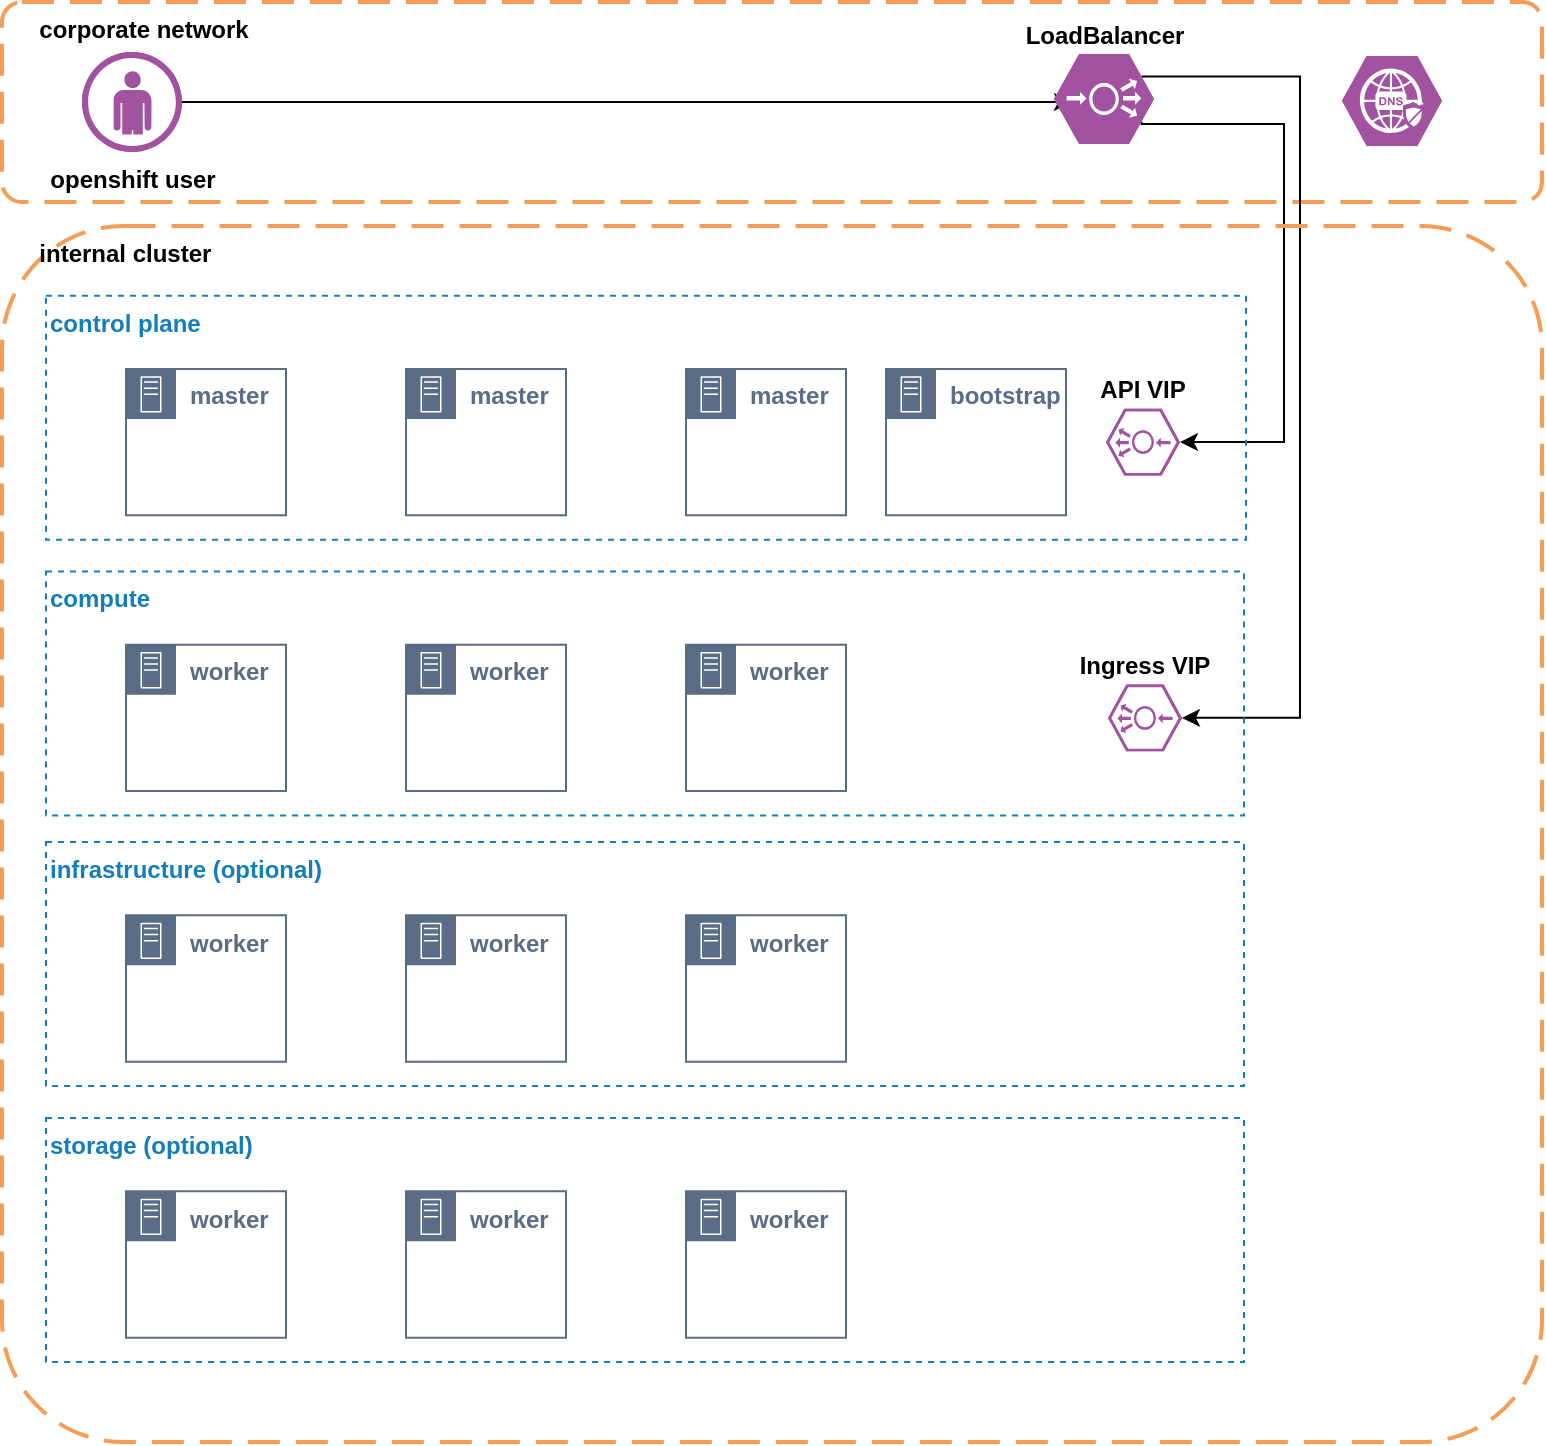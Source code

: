 <mxfile version="14.6.13" type="device"><diagram id="D2HAmQbSStOBNY2pHx59" name="Page-1"><mxGraphModel dx="1106" dy="790" grid="0" gridSize="10" guides="1" tooltips="1" connect="1" arrows="1" fold="1" page="1" pageScale="1" pageWidth="1169" pageHeight="827" math="0" shadow="0"><root><mxCell id="0"/><mxCell id="1" parent="0"/><mxCell id="-Twyse6LTG6Oi9PKd06K-125" value="     corporate network" style="rounded=1;arcSize=10;dashed=1;strokeColor=#F59D56;fillColor=none;gradientColor=none;dashPattern=8 4;strokeWidth=2;align=left;fontStyle=1;verticalAlign=top;" parent="1" vertex="1"><mxGeometry x="200" y="58" width="770" height="100" as="geometry"/></mxCell><mxCell id="-Twyse6LTG6Oi9PKd06K-126" value="" style="verticalLabelPosition=bottom;html=1;fillColor=#A153A0;strokeColor=#ffffff;verticalAlign=top;align=center;points=[[0,0.5,0],[0.125,0.25,0],[0.25,0,0],[0.5,0,0],[0.75,0,0],[0.875,0.25,0],[1,0.5,0],[0.875,0.75,0],[0.75,1,0],[0.5,1,0],[0.125,0.75,0]];pointerEvents=1;shape=mxgraph.cisco_safe.compositeIcon;bgIcon=mxgraph.cisco_safe.design.blank_device;resIcon=mxgraph.cisco_safe.design.secure_dns;" parent="1" vertex="1"><mxGeometry x="870" y="85" width="50" height="45" as="geometry"/></mxCell><mxCell id="-Twyse6LTG6Oi9PKd06K-140" style="edgeStyle=orthogonalEdgeStyle;rounded=0;orthogonalLoop=1;jettySize=auto;html=1;exitX=1;exitY=0.5;exitDx=0;exitDy=0;exitPerimeter=0;entryX=0.18;entryY=0.533;entryDx=0;entryDy=0;entryPerimeter=0;" parent="1" source="-Twyse6LTG6Oi9PKd06K-127" target="B9ZKigbj91a6H2IaRm09-2" edge="1"><mxGeometry relative="1" as="geometry"><mxPoint x="766" y="107.98" as="targetPoint"/></mxGeometry></mxCell><mxCell id="-Twyse6LTG6Oi9PKd06K-127" value="openshift user" style="verticalLabelPosition=bottom;html=1;fillColor=#A153A0;strokeColor=#ffffff;verticalAlign=top;align=center;points=[[0,0.5,0],[0.125,0.25,0],[0.25,0,0],[0.5,0,0],[0.75,0,0],[0.875,0.25,0],[1,0.5,0],[0.875,0.75,0],[0.75,1,0],[0.5,1,0],[0.125,0.75,0]];pointerEvents=1;shape=mxgraph.cisco_safe.compositeIcon;bgIcon=ellipse;resIcon=mxgraph.cisco_safe.design.user;fontStyle=1" parent="1" vertex="1"><mxGeometry x="240" y="83" width="50" height="50" as="geometry"/></mxCell><mxCell id="B9ZKigbj91a6H2IaRm09-38" style="edgeStyle=orthogonalEdgeStyle;rounded=0;orthogonalLoop=1;jettySize=auto;html=1;exitX=0.875;exitY=0.75;exitDx=0;exitDy=0;exitPerimeter=0;entryX=0;entryY=0.5;entryDx=0;entryDy=0;entryPerimeter=0;" parent="1" source="B9ZKigbj91a6H2IaRm09-2" target="B9ZKigbj91a6H2IaRm09-33" edge="1"><mxGeometry relative="1" as="geometry"><Array as="points"><mxPoint x="841" y="119"/><mxPoint x="841" y="278"/></Array></mxGeometry></mxCell><mxCell id="B9ZKigbj91a6H2IaRm09-39" style="edgeStyle=orthogonalEdgeStyle;rounded=0;orthogonalLoop=1;jettySize=auto;html=1;exitX=0.875;exitY=0.25;exitDx=0;exitDy=0;exitPerimeter=0;entryX=0;entryY=0.5;entryDx=0;entryDy=0;entryPerimeter=0;" parent="1" source="B9ZKigbj91a6H2IaRm09-2" target="B9ZKigbj91a6H2IaRm09-35" edge="1"><mxGeometry relative="1" as="geometry"><Array as="points"><mxPoint x="849" y="96"/><mxPoint x="849" y="416"/></Array></mxGeometry></mxCell><mxCell id="B9ZKigbj91a6H2IaRm09-2" value="&lt;b&gt;LoadBalancer&lt;/b&gt;" style="verticalLabelPosition=top;html=1;fillColor=#A153A0;strokeColor=#ffffff;verticalAlign=bottom;align=center;points=[[0,0.5,0],[0.125,0.25,0],[0.25,0,0],[0.5,0,0],[0.75,0,0],[0.875,0.25,0],[1,0.5,0],[0.875,0.75,0],[0.75,1,0],[0.5,1,0],[0.125,0.75,0]];pointerEvents=1;shape=mxgraph.cisco_safe.compositeIcon;bgIcon=mxgraph.cisco_safe.design.blank_device;resIcon=mxgraph.cisco_safe.design.load_balancer;labelPosition=center;" parent="1" vertex="1"><mxGeometry x="726" y="84" width="50" height="45" as="geometry"/></mxCell><mxCell id="-Twyse6LTG6Oi9PKd06K-92" value="     internal cluster" style="rounded=1;arcSize=10;dashed=1;strokeColor=#F59D56;fillColor=none;gradientColor=none;dashPattern=8 4;strokeWidth=2;align=left;fontStyle=1;verticalAlign=top;" parent="1" vertex="1"><mxGeometry x="200" y="170" width="770" height="608" as="geometry"/></mxCell><mxCell id="B9ZKigbj91a6H2IaRm09-28" value="" style="group" parent="1" vertex="1" connectable="0"><mxGeometry x="222" y="204.829" width="600" height="122.029" as="geometry"/></mxCell><mxCell id="-Twyse6LTG6Oi9PKd06K-102" value="" style="group" parent="B9ZKigbj91a6H2IaRm09-28" vertex="1" connectable="0"><mxGeometry x="40" y="36.609" width="360" height="73.217" as="geometry"/></mxCell><mxCell id="-Twyse6LTG6Oi9PKd06K-97" value="master" style="points=[[0,0],[0.25,0],[0.5,0],[0.75,0],[1,0],[1,0.25],[1,0.5],[1,0.75],[1,1],[0.75,1],[0.5,1],[0.25,1],[0,1],[0,0.75],[0,0.5],[0,0.25]];outlineConnect=0;gradientColor=none;html=1;whiteSpace=wrap;fontSize=12;fontStyle=1;shape=mxgraph.aws4.group;grIcon=mxgraph.aws4.group_on_premise;strokeColor=#5A6C86;fillColor=none;verticalAlign=top;align=left;spacingLeft=30;fontColor=#5A6C86;dashed=0;" parent="-Twyse6LTG6Oi9PKd06K-102" vertex="1"><mxGeometry width="80" height="73.217" as="geometry"/></mxCell><mxCell id="-Twyse6LTG6Oi9PKd06K-100" value="master" style="points=[[0,0],[0.25,0],[0.5,0],[0.75,0],[1,0],[1,0.25],[1,0.5],[1,0.75],[1,1],[0.75,1],[0.5,1],[0.25,1],[0,1],[0,0.75],[0,0.5],[0,0.25]];outlineConnect=0;gradientColor=none;html=1;whiteSpace=wrap;fontSize=12;fontStyle=1;shape=mxgraph.aws4.group;grIcon=mxgraph.aws4.group_on_premise;strokeColor=#5A6C86;fillColor=none;verticalAlign=top;align=left;spacingLeft=30;fontColor=#5A6C86;dashed=0;" parent="-Twyse6LTG6Oi9PKd06K-102" vertex="1"><mxGeometry x="140" width="80" height="73.217" as="geometry"/></mxCell><mxCell id="-Twyse6LTG6Oi9PKd06K-101" value="master" style="points=[[0,0],[0.25,0],[0.5,0],[0.75,0],[1,0],[1,0.25],[1,0.5],[1,0.75],[1,1],[0.75,1],[0.5,1],[0.25,1],[0,1],[0,0.75],[0,0.5],[0,0.25]];outlineConnect=0;gradientColor=none;html=1;whiteSpace=wrap;fontSize=12;fontStyle=1;shape=mxgraph.aws4.group;grIcon=mxgraph.aws4.group_on_premise;strokeColor=#5A6C86;fillColor=none;verticalAlign=top;align=left;spacingLeft=30;fontColor=#5A6C86;dashed=0;" parent="-Twyse6LTG6Oi9PKd06K-102" vertex="1"><mxGeometry x="280" width="80" height="73.217" as="geometry"/></mxCell><mxCell id="-Twyse6LTG6Oi9PKd06K-107" value="bootstrap" style="points=[[0,0],[0.25,0],[0.5,0],[0.75,0],[1,0],[1,0.25],[1,0.5],[1,0.75],[1,1],[0.75,1],[0.5,1],[0.25,1],[0,1],[0,0.75],[0,0.5],[0,0.25]];outlineConnect=0;gradientColor=none;html=1;whiteSpace=wrap;fontSize=12;fontStyle=1;shape=mxgraph.aws4.group;grIcon=mxgraph.aws4.group_on_premise;strokeColor=#5A6C86;fillColor=none;verticalAlign=top;align=left;spacingLeft=30;fontColor=#5A6C86;dashed=0;" parent="B9ZKigbj91a6H2IaRm09-28" vertex="1"><mxGeometry x="420" y="36.609" width="90" height="73.217" as="geometry"/></mxCell><mxCell id="-Twyse6LTG6Oi9PKd06K-98" value="control plane" style="fillColor=none;strokeColor=#147EBA;dashed=1;verticalAlign=top;fontStyle=1;fontColor=#147EBA;align=left;" parent="B9ZKigbj91a6H2IaRm09-28" vertex="1"><mxGeometry width="600" height="122.029" as="geometry"/></mxCell><mxCell id="B9ZKigbj91a6H2IaRm09-33" value="&lt;b&gt;API VIP&lt;/b&gt;" style="verticalLabelPosition=top;html=1;fillColor=#A153A0;strokeColor=#ffffff;verticalAlign=bottom;align=center;points=[[0,0.5,0],[0.125,0.25,0],[0.25,0,0],[0.5,0,0],[0.75,0,0],[0.875,0.25,0],[1,0.5,0],[0.875,0.75,0],[0.75,1,0],[0.5,1,0],[0.125,0.75,0]];pointerEvents=1;shape=mxgraph.cisco_safe.compositeIcon;bgIcon=mxgraph.cisco_safe.design.blank_device;resIcon=mxgraph.cisco_safe.design.load_balancer_2;rounded=0;direction=west;labelPosition=center;aspect=fixed;" parent="B9ZKigbj91a6H2IaRm09-28" vertex="1"><mxGeometry x="530" y="56.58" width="36.98" height="33.28" as="geometry"/></mxCell><mxCell id="B9ZKigbj91a6H2IaRm09-29" value="" style="group" parent="1" vertex="1" connectable="0"><mxGeometry x="222" y="342.722" width="599" height="122.029" as="geometry"/></mxCell><mxCell id="-Twyse6LTG6Oi9PKd06K-99" value="compute" style="fillColor=none;strokeColor=#147EBA;dashed=1;verticalAlign=top;fontStyle=1;fontColor=#147EBA;align=left;" parent="B9ZKigbj91a6H2IaRm09-29" vertex="1"><mxGeometry width="599" height="122.029" as="geometry"/></mxCell><mxCell id="-Twyse6LTG6Oi9PKd06K-103" value="" style="group" parent="B9ZKigbj91a6H2IaRm09-29" vertex="1" connectable="0"><mxGeometry x="40" y="36.609" width="360" height="73.217" as="geometry"/></mxCell><mxCell id="-Twyse6LTG6Oi9PKd06K-104" value="worker" style="points=[[0,0],[0.25,0],[0.5,0],[0.75,0],[1,0],[1,0.25],[1,0.5],[1,0.75],[1,1],[0.75,1],[0.5,1],[0.25,1],[0,1],[0,0.75],[0,0.5],[0,0.25]];outlineConnect=0;gradientColor=none;html=1;whiteSpace=wrap;fontSize=12;fontStyle=1;shape=mxgraph.aws4.group;grIcon=mxgraph.aws4.group_on_premise;strokeColor=#5A6C86;fillColor=none;verticalAlign=top;align=left;spacingLeft=30;fontColor=#5A6C86;dashed=0;" parent="-Twyse6LTG6Oi9PKd06K-103" vertex="1"><mxGeometry width="80" height="73.217" as="geometry"/></mxCell><mxCell id="-Twyse6LTG6Oi9PKd06K-105" value="worker" style="points=[[0,0],[0.25,0],[0.5,0],[0.75,0],[1,0],[1,0.25],[1,0.5],[1,0.75],[1,1],[0.75,1],[0.5,1],[0.25,1],[0,1],[0,0.75],[0,0.5],[0,0.25]];outlineConnect=0;gradientColor=none;html=1;whiteSpace=wrap;fontSize=12;fontStyle=1;shape=mxgraph.aws4.group;grIcon=mxgraph.aws4.group_on_premise;strokeColor=#5A6C86;fillColor=none;verticalAlign=top;align=left;spacingLeft=30;fontColor=#5A6C86;dashed=0;" parent="-Twyse6LTG6Oi9PKd06K-103" vertex="1"><mxGeometry x="140" width="80" height="73.217" as="geometry"/></mxCell><mxCell id="-Twyse6LTG6Oi9PKd06K-106" value="worker" style="points=[[0,0],[0.25,0],[0.5,0],[0.75,0],[1,0],[1,0.25],[1,0.5],[1,0.75],[1,1],[0.75,1],[0.5,1],[0.25,1],[0,1],[0,0.75],[0,0.5],[0,0.25]];outlineConnect=0;gradientColor=none;html=1;whiteSpace=wrap;fontSize=12;fontStyle=1;shape=mxgraph.aws4.group;grIcon=mxgraph.aws4.group_on_premise;strokeColor=#5A6C86;fillColor=none;verticalAlign=top;align=left;spacingLeft=30;fontColor=#5A6C86;dashed=0;" parent="-Twyse6LTG6Oi9PKd06K-103" vertex="1"><mxGeometry x="280" width="80" height="73.217" as="geometry"/></mxCell><mxCell id="B9ZKigbj91a6H2IaRm09-35" value="&lt;b&gt;Ingress VIP&lt;br&gt;&lt;/b&gt;" style="verticalLabelPosition=top;html=1;fillColor=#A153A0;strokeColor=#ffffff;verticalAlign=bottom;align=center;points=[[0,0.5,0],[0.125,0.25,0],[0.25,0,0],[0.5,0,0],[0.75,0,0],[0.875,0.25,0],[1,0.5,0],[0.875,0.75,0],[0.75,1,0],[0.5,1,0],[0.125,0.75,0]];pointerEvents=1;shape=mxgraph.cisco_safe.compositeIcon;bgIcon=mxgraph.cisco_safe.design.blank_device;resIcon=mxgraph.cisco_safe.design.load_balancer_2;rounded=0;direction=west;labelPosition=center;aspect=fixed;" parent="B9ZKigbj91a6H2IaRm09-29" vertex="1"><mxGeometry x="531" y="56.577" width="36.98" height="33.28" as="geometry"/></mxCell><mxCell id="B9ZKigbj91a6H2IaRm09-30" value="" style="group" parent="1" vertex="1" connectable="0"><mxGeometry x="222" y="616.002" width="599" height="122.029" as="geometry"/></mxCell><mxCell id="B9ZKigbj91a6H2IaRm09-22" value="storage (optional)" style="fillColor=none;strokeColor=#147EBA;dashed=1;verticalAlign=top;fontStyle=1;fontColor=#147EBA;align=left;" parent="B9ZKigbj91a6H2IaRm09-30" vertex="1"><mxGeometry width="599" height="122.029" as="geometry"/></mxCell><mxCell id="B9ZKigbj91a6H2IaRm09-23" value="" style="group" parent="B9ZKigbj91a6H2IaRm09-30" vertex="1" connectable="0"><mxGeometry x="40" y="36.609" width="360" height="73.217" as="geometry"/></mxCell><mxCell id="B9ZKigbj91a6H2IaRm09-24" value="worker" style="points=[[0,0],[0.25,0],[0.5,0],[0.75,0],[1,0],[1,0.25],[1,0.5],[1,0.75],[1,1],[0.75,1],[0.5,1],[0.25,1],[0,1],[0,0.75],[0,0.5],[0,0.25]];outlineConnect=0;gradientColor=none;html=1;whiteSpace=wrap;fontSize=12;fontStyle=1;shape=mxgraph.aws4.group;grIcon=mxgraph.aws4.group_on_premise;strokeColor=#5A6C86;fillColor=none;verticalAlign=top;align=left;spacingLeft=30;fontColor=#5A6C86;dashed=0;" parent="B9ZKigbj91a6H2IaRm09-23" vertex="1"><mxGeometry width="80" height="73.217" as="geometry"/></mxCell><mxCell id="B9ZKigbj91a6H2IaRm09-25" value="worker" style="points=[[0,0],[0.25,0],[0.5,0],[0.75,0],[1,0],[1,0.25],[1,0.5],[1,0.75],[1,1],[0.75,1],[0.5,1],[0.25,1],[0,1],[0,0.75],[0,0.5],[0,0.25]];outlineConnect=0;gradientColor=none;html=1;whiteSpace=wrap;fontSize=12;fontStyle=1;shape=mxgraph.aws4.group;grIcon=mxgraph.aws4.group_on_premise;strokeColor=#5A6C86;fillColor=none;verticalAlign=top;align=left;spacingLeft=30;fontColor=#5A6C86;dashed=0;" parent="B9ZKigbj91a6H2IaRm09-23" vertex="1"><mxGeometry x="140" width="80" height="73.217" as="geometry"/></mxCell><mxCell id="B9ZKigbj91a6H2IaRm09-26" value="worker" style="points=[[0,0],[0.25,0],[0.5,0],[0.75,0],[1,0],[1,0.25],[1,0.5],[1,0.75],[1,1],[0.75,1],[0.5,1],[0.25,1],[0,1],[0,0.75],[0,0.5],[0,0.25]];outlineConnect=0;gradientColor=none;html=1;whiteSpace=wrap;fontSize=12;fontStyle=1;shape=mxgraph.aws4.group;grIcon=mxgraph.aws4.group_on_premise;strokeColor=#5A6C86;fillColor=none;verticalAlign=top;align=left;spacingLeft=30;fontColor=#5A6C86;dashed=0;" parent="B9ZKigbj91a6H2IaRm09-23" vertex="1"><mxGeometry x="280" width="80" height="73.217" as="geometry"/></mxCell><mxCell id="gC2jn46LL60MX5-qf7Xf-1" value="" style="group" vertex="1" connectable="0" parent="1"><mxGeometry x="222" y="478.002" width="599" height="122.029" as="geometry"/></mxCell><mxCell id="gC2jn46LL60MX5-qf7Xf-2" value="infrastructure (optional)" style="fillColor=none;strokeColor=#147EBA;dashed=1;verticalAlign=top;fontStyle=1;fontColor=#147EBA;align=left;" vertex="1" parent="gC2jn46LL60MX5-qf7Xf-1"><mxGeometry width="599" height="122.029" as="geometry"/></mxCell><mxCell id="gC2jn46LL60MX5-qf7Xf-3" value="" style="group" vertex="1" connectable="0" parent="gC2jn46LL60MX5-qf7Xf-1"><mxGeometry x="40" y="36.609" width="360" height="73.217" as="geometry"/></mxCell><mxCell id="gC2jn46LL60MX5-qf7Xf-4" value="worker" style="points=[[0,0],[0.25,0],[0.5,0],[0.75,0],[1,0],[1,0.25],[1,0.5],[1,0.75],[1,1],[0.75,1],[0.5,1],[0.25,1],[0,1],[0,0.75],[0,0.5],[0,0.25]];outlineConnect=0;gradientColor=none;html=1;whiteSpace=wrap;fontSize=12;fontStyle=1;shape=mxgraph.aws4.group;grIcon=mxgraph.aws4.group_on_premise;strokeColor=#5A6C86;fillColor=none;verticalAlign=top;align=left;spacingLeft=30;fontColor=#5A6C86;dashed=0;" vertex="1" parent="gC2jn46LL60MX5-qf7Xf-3"><mxGeometry width="80" height="73.217" as="geometry"/></mxCell><mxCell id="gC2jn46LL60MX5-qf7Xf-5" value="worker" style="points=[[0,0],[0.25,0],[0.5,0],[0.75,0],[1,0],[1,0.25],[1,0.5],[1,0.75],[1,1],[0.75,1],[0.5,1],[0.25,1],[0,1],[0,0.75],[0,0.5],[0,0.25]];outlineConnect=0;gradientColor=none;html=1;whiteSpace=wrap;fontSize=12;fontStyle=1;shape=mxgraph.aws4.group;grIcon=mxgraph.aws4.group_on_premise;strokeColor=#5A6C86;fillColor=none;verticalAlign=top;align=left;spacingLeft=30;fontColor=#5A6C86;dashed=0;" vertex="1" parent="gC2jn46LL60MX5-qf7Xf-3"><mxGeometry x="140" width="80" height="73.217" as="geometry"/></mxCell><mxCell id="gC2jn46LL60MX5-qf7Xf-6" value="worker" style="points=[[0,0],[0.25,0],[0.5,0],[0.75,0],[1,0],[1,0.25],[1,0.5],[1,0.75],[1,1],[0.75,1],[0.5,1],[0.25,1],[0,1],[0,0.75],[0,0.5],[0,0.25]];outlineConnect=0;gradientColor=none;html=1;whiteSpace=wrap;fontSize=12;fontStyle=1;shape=mxgraph.aws4.group;grIcon=mxgraph.aws4.group_on_premise;strokeColor=#5A6C86;fillColor=none;verticalAlign=top;align=left;spacingLeft=30;fontColor=#5A6C86;dashed=0;" vertex="1" parent="gC2jn46LL60MX5-qf7Xf-3"><mxGeometry x="280" width="80" height="73.217" as="geometry"/></mxCell></root></mxGraphModel></diagram></mxfile>